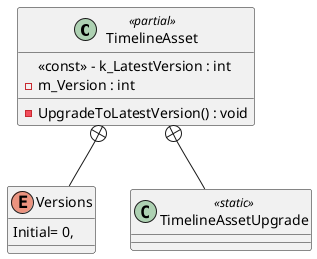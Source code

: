@startuml
class TimelineAsset <<partial>> {
    <<const>> - k_LatestVersion : int
    - m_Version : int
    - UpgradeToLatestVersion() : void
}
enum Versions {
    Initial= 0,
}
class TimelineAssetUpgrade <<static>> {
}
TimelineAsset +-- Versions
TimelineAsset +-- TimelineAssetUpgrade
@enduml
